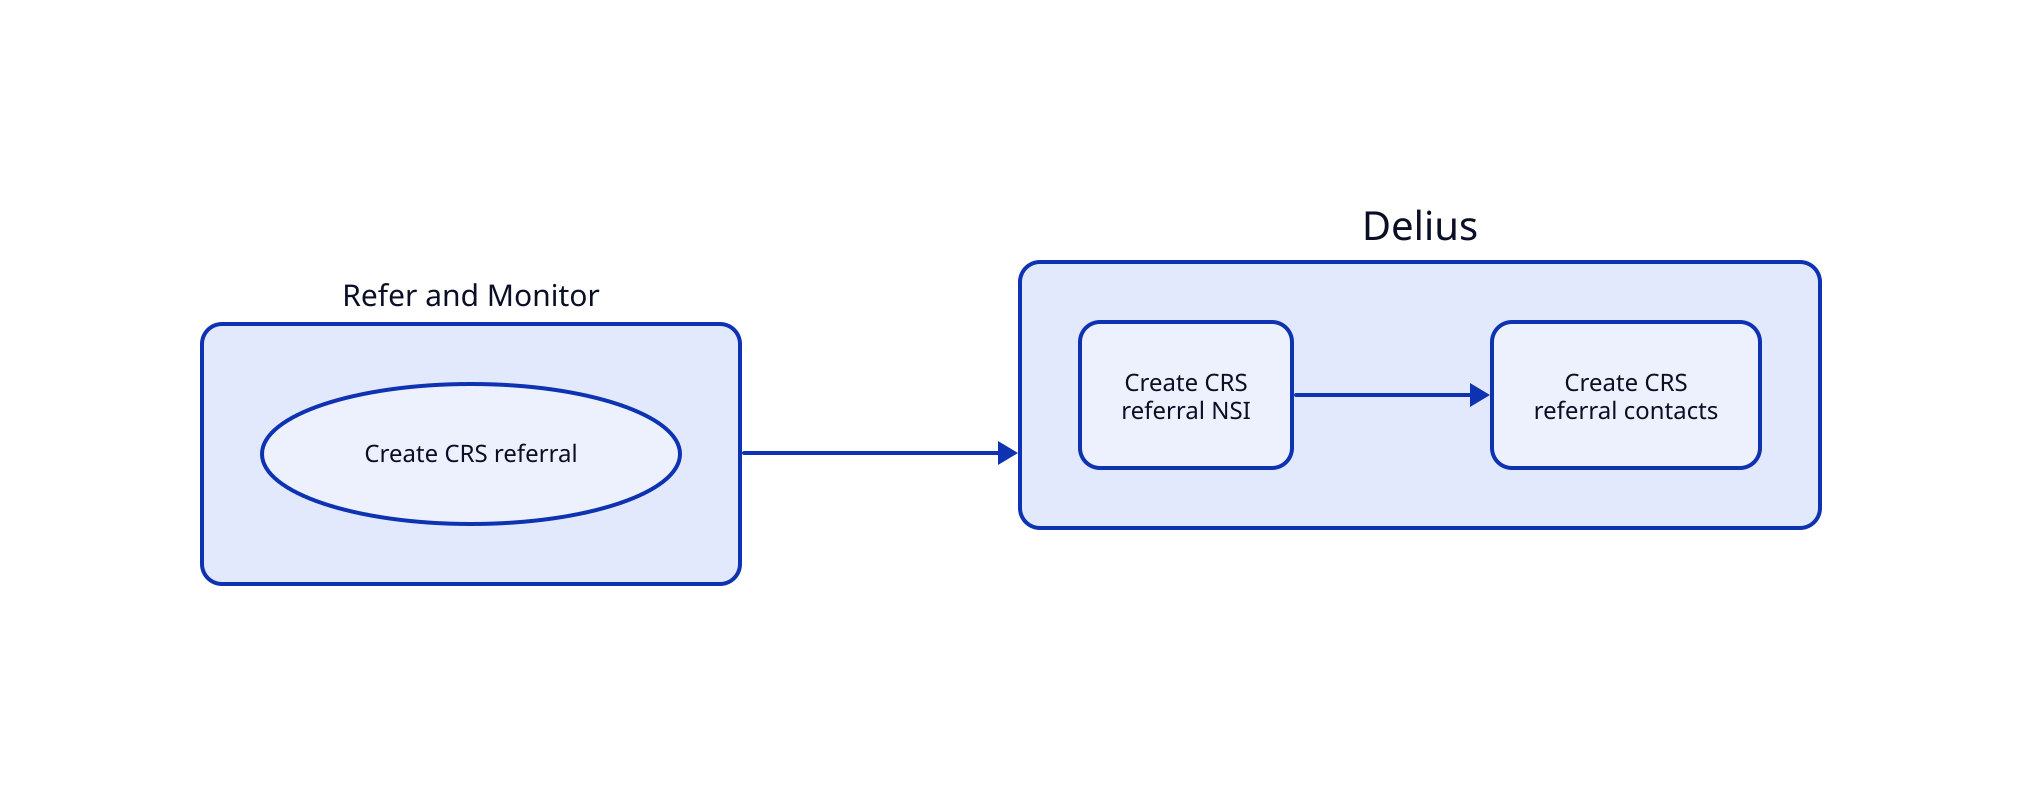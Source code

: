 # Refer and Monitor Workflow: Create Delius NSI

direction: right

style {
  fill: "#ffffff"
}

# What triggers the workflow?
refer_and_monitor: Refer and Monitor  {
     style.font-size: 15
     crs_referral: Create CRS referral {
         shape: oval
     }
}

# What happens in Delius?
delius: Delius {
    style {
        font-size: 20
    }

    d_create_nsi: Create CRS\nreferral NSI
    d_create_contact: Create CRS\nreferral contacts

    d_create_nsi -> d_create_contact
}

refer_and_monitor -> delius

*.style.border-radius: 10
*.*.style.border-radius: 10
*.*.style.stroke-width: 2
*.*.style.font-size: 12
